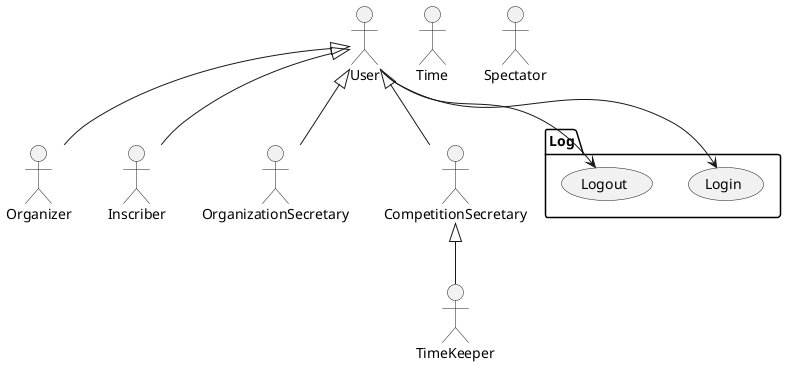 @startuml

actor Organizer as Organizer
actor Inscriber as Inscriber
actor OrganizationSecretary as OrganizationSecretary
actor Time as Time
actor TimeKeeper as TimeKeeper
actor Spectator as Spectator
actor CompetitionSecretary as CompetitionSecretary
actor User

package Log {
  usecase Login as login
  usecase Logout as logout
}

User --> login
User --> logout

User <|-- Organizer
User <|-- Inscriber
User <|-- OrganizationSecretary
User <|-- CompetitionSecretary
CompetitionSecretary <|-- TimeKeeper

newpage
left to right direction

package AdminManagement {

  package Clubs_Management {
      usecase "Show clubs" as showClubs
      usecase "Edit club" as editClub
      usecase "Delete club" as deleteClub
  }

  package OrganizersManagement {
    usecase "Show organizers" as showOrganizers
    usecase "Edit organizer" as editOrganizer
    usecase "Delete organizer" as deleteOrganizer
  }

  package InscribersManagement {
    usecase "Show inscribers" as showInscribers
    usecase "Delete inscriber" as deleteInscriber
    usecase "Edit inscriber" as editInscriber
  }

  package CategoryManagement {
    usecase "Toggle category availability" as toggleCategory
    usecase "Delete category" as deleteCategory
    usecase "Edit category" as editCategory
    usecase "Show categories" as showCategories
  }
}

OrganizationSecretary --> showClubs
OrganizationSecretary --> editClub
OrganizationSecretary --> deleteClub

OrganizationSecretary --> showOrganizers
OrganizationSecretary --> editOrganizer
OrganizationSecretary --> deleteOrganizer
OrganizationSecretary --> showOrganizers

OrganizationSecretary --> deleteInscriber
OrganizationSecretary --> editInscriber
OrganizationSecretary --> showInscribers

OrganizationSecretary --> deleteCategory
OrganizationSecretary --> editCategory
OrganizationSecretary --> toggleCategory
OrganizationSecretary --> showCategories

newpage
left to right direction

package COMPETITION_BUREAUCRACY {
  usecase "Open inscriptions" as openInscriptions
  usecase "Close inscriptions" as closeInscriptions

  usecase "Delete competition" as deleteCompetition
  usecase "Edit competition" as editCompetition
  note right of editCompetition: Actions in state diagram would be \n -Set competition organizer \n -Set inscription period \n -Set number of batches \n -Set location \n -Set date \n - Set type

  usecase "Draw lifters" as drawLifters
  usecase "Inscribe lifter" as inscribeLifter
  usecase "Delete lifter" as uninscribeLifter
  usecase "Show inscribed lifter" as showInscribedLifter
  usecase "Generate classification" as generateClassification
}

Time --> closeInscriptions
Organizer --> closeInscriptions
Organizer --> openInscriptions
Organizer --> drawLifters
Organizer --> deleteCompetition
Organizer --> editCompetition
Organizer --> generateClassification

Inscriber --> inscribeLifter
Inscriber --> uninscribeLifter
Inscriber --> showInscribedLifter


newpage
left to right direction

package BATCH {
  usecase "Configure batches" as createBatch
  'TODO quitar las flechas y set tecniacl officers etc etc lo llevas a un diagrama de estados
  'TODO meter la configuración de los atletas en esta parte
  usecase "Delete batch" as deleteBatch
  usecase "Set weighin time" as setBatchWeightInDate
  usecase "Set start time" as setBatchStartTime
  usecase "Set location" as setBatchLocation
  usecase "Set gender" as setGender
  usecase "Set number of platforms" as platformNumber
  usecase "Set technical officers" as setTecnicalOfficers

  createBatch ---> setBatchLocation
  createBatch ---> platformNumber
  createBatch ---> setBatchWeightInDate
  createBatch ---> setBatchStartTime
  createBatch ---> setGender
  createBatch ---> setTecnicalOfficers

  usecase "Assign athlete to batch" as assignAthleteToBatch
  usecase "Unassign athlete to batch" as unassignedAthleteToBatch

  usecase "Weighin introduction" as weighToAct
  usecase "Show athlete category" as showAthleteCategory
  usecase "Select athlete name" as writeDownAthleteName
  usecase "Write down athlete bodyweight" as writeDownAthleteBodyWeight
  usecase "Calculate athlete category" as calculateAthleteCategory
  usecase "Set lift status" as setLiftStatus
  usecase "Set lift value" as setLiftValue
  'son acciones
  usecase "Set lift weight change" as setLiftWeightChange
  usecase "Generate batch act" as generateBatchAct
  usecase "Upload batch handwritten acts" as uploadActs
  usecase "Upload batch handwritten weighing act" as uploadWeightAct
  usecase "Upload batch handwritten lifts" as uploadPlays
  usecase "Open batch"
  usecase "Play"
  uploadActs ---> uploadWeightAct
  uploadActs --> uploadPlays

  weighToAct --> writeDownAthleteName
  weighToAct --> writeDownAthleteBodyWeight
  weighToAct --> calculateAthleteCategory
}

Organizer --> createBatch
Organizer --> assignAthleteToBatch
Organizer --> unassignedAthleteToBatch
Organizer --> deleteBatch
Organizer --> uploadActs
CompetitionSecretary --> weighToAct
CompetitionSecretary --> setLiftStatus
CompetitionSecretary --> setLiftValue
CompetitionSecretary --> generateBatchAct
CompetitionSecretary --> setLiftWeightChange

newpage
left to right direction

package TIMER {
  usecase "Start timer" as startTimer
  usecase "Pause timer" as pauseTimer
  usecase "Resume timer" as resumeTimer
  usecase "Set timer duration" as setTimerDuration
  usecase "Stop timer" as stopTimer
}

TimeKeeper --> startTimer
TimeKeeper --> pauseTimer
TimeKeeper --> resumeTimer
TimeKeeper --> stopTimer
TimeKeeper --> setTimerDuration
Time --> stopTimer


newpage
left to right direction

package SPECTATOR_VIEW {
  usecase "Show competition inscription" as showCompetitionData
  usecase "Show batch inscriptions" as showBatchInscriptions
  usecase "Show batch weighins" as showBatchWeighins
  usecase "Show batch results" as showFinishedBatchsData
  usecase "Show live batch in play" as showLiveBatchInPlay
  usecase "Show results" as showResults
  usecase "Download results" as downloadResults
}
Spectator --> showCompetitionData
Spectator --> showBatchInscriptions
Spectator --> showBatchWeighins
Spectator --> showFinishedBatchsData
Spectator --> showLiveBatchInPlay
Spectator --> showResults
Spectator --> downloadResults

'secretario ponerle como herencia de timekeerper y quitar las relaciones com time
@enduml
